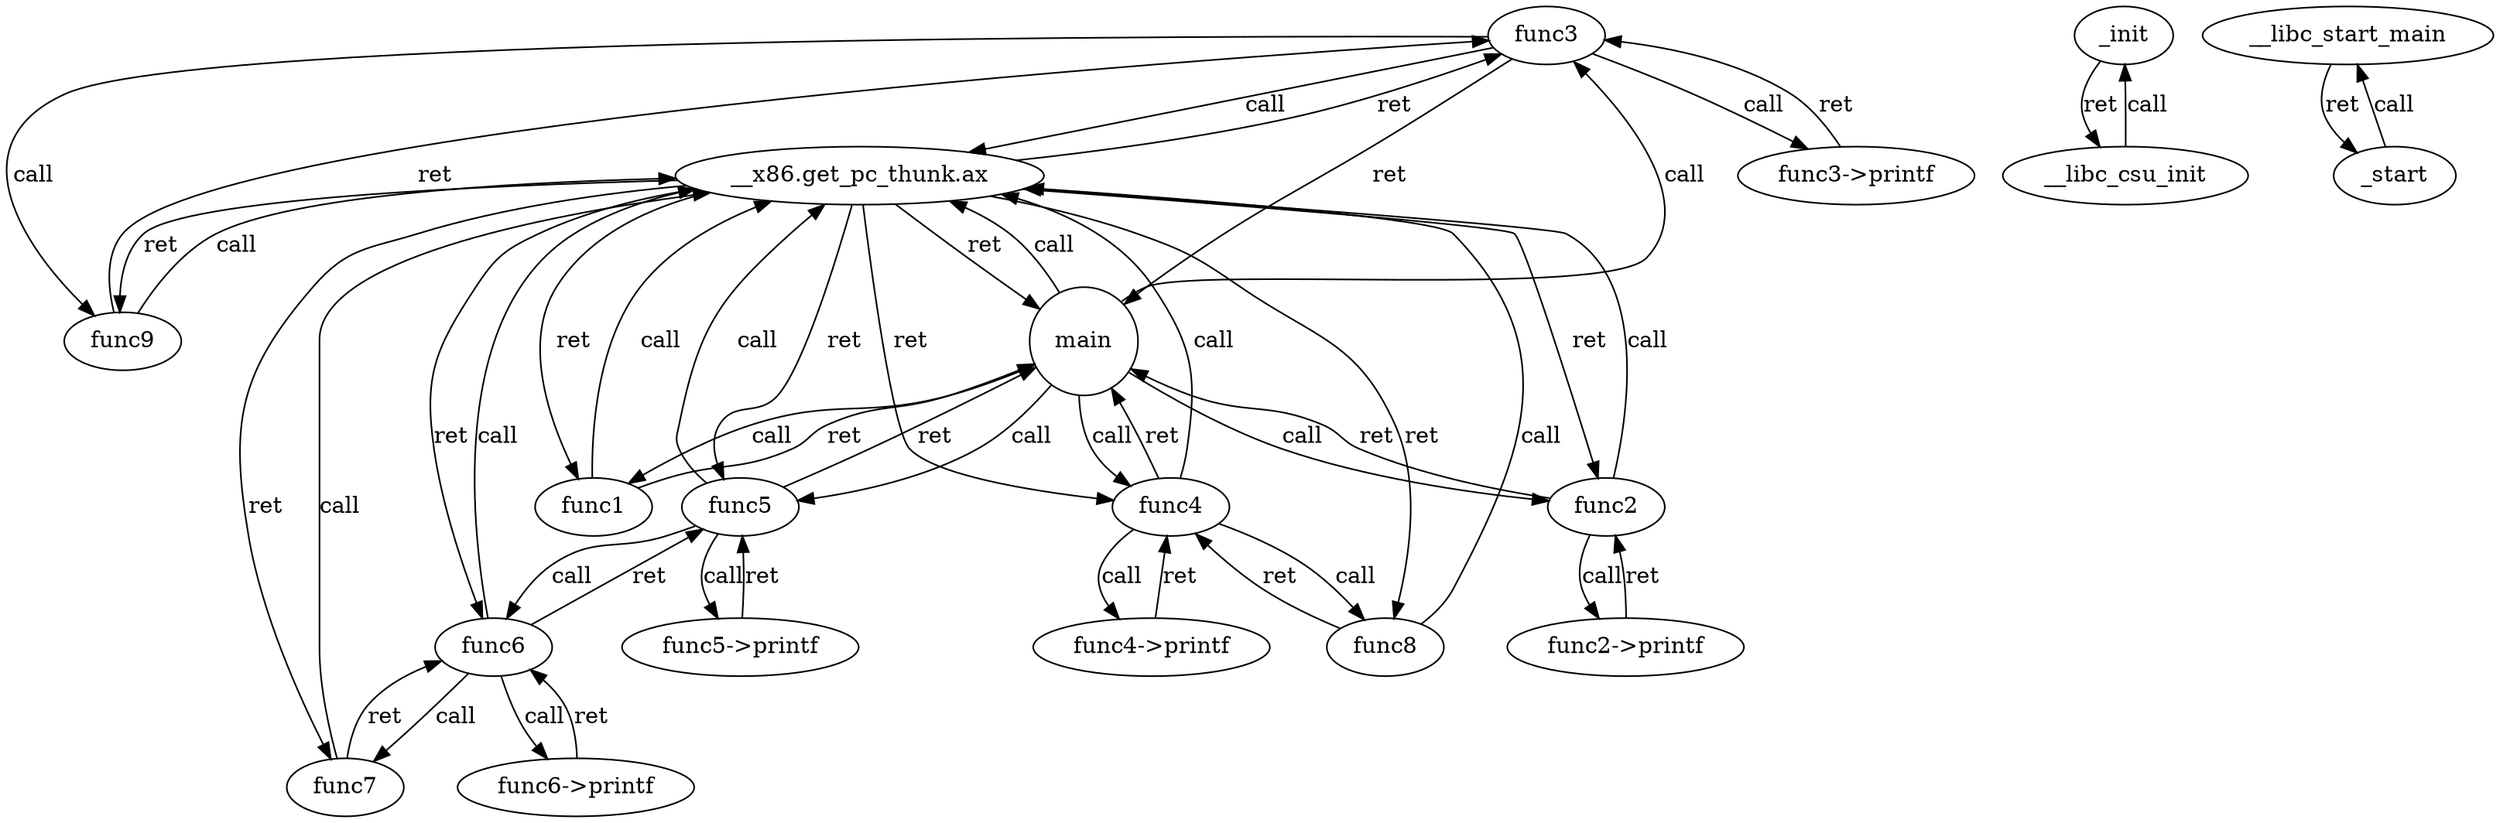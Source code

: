 digraph "output/TestedBin/32-B" {
	func3 [label=func3 attrs=""]
	"__x86.get_pc_thunk.ax" [label="__x86.get_pc_thunk.ax" attrs=""]
	"func3->printf" [label="func3->printf" attrs=""]
	func9 [label=func9 attrs=""]
	func5 [label=func5 attrs=""]
	"func5->printf" [label="func5->printf" attrs=""]
	func6 [label=func6 attrs=""]
	func1 [label=func1 attrs=""]
	func7 [label=func7 attrs=""]
	func4 [label=func4 attrs=""]
	"func4->printf" [label="func4->printf" attrs=""]
	func8 [label=func8 attrs=""]
	func2 [label=func2 attrs=""]
	"func2->printf" [label="func2->printf" attrs=""]
	_init [label=_init attrs=""]
	"func6->printf" [label="func6->printf" attrs=""]
	__libc_start_main [label=__libc_start_main attrs=""]
	main [label=main attrs="" shape=circle]
	func3 -> "__x86.get_pc_thunk.ax" [label=call]
	"__x86.get_pc_thunk.ax" -> func3 [label=ret]
	func3 -> "func3->printf" [label=call]
	"func3->printf" -> func3 [label=ret]
	func3 -> func9 [label=call]
	func9 -> func3 [label=ret]
	func5 -> "__x86.get_pc_thunk.ax" [label=call]
	"__x86.get_pc_thunk.ax" -> func5 [label=ret]
	func5 -> "func5->printf" [label=call]
	"func5->printf" -> func5 [label=ret]
	func5 -> func6 [label=call]
	func6 -> func5 [label=ret]
	func9 -> "__x86.get_pc_thunk.ax" [label=call]
	"__x86.get_pc_thunk.ax" -> func9 [label=ret]
	func1 -> "__x86.get_pc_thunk.ax" [label=call]
	"__x86.get_pc_thunk.ax" -> func1 [label=ret]
	func7 -> "__x86.get_pc_thunk.ax" [label=call]
	"__x86.get_pc_thunk.ax" -> func7 [label=ret]
	func4 -> "__x86.get_pc_thunk.ax" [label=call]
	"__x86.get_pc_thunk.ax" -> func4 [label=ret]
	func4 -> "func4->printf" [label=call]
	"func4->printf" -> func4 [label=ret]
	func4 -> func8 [label=call]
	func8 -> func4 [label=ret]
	func2 -> "__x86.get_pc_thunk.ax" [label=call]
	"__x86.get_pc_thunk.ax" -> func2 [label=ret]
	func2 -> "func2->printf" [label=call]
	"func2->printf" -> func2 [label=ret]
	__libc_csu_init -> _init [label=call]
	_init -> __libc_csu_init [label=ret]
	func8 -> "__x86.get_pc_thunk.ax" [label=call]
	"__x86.get_pc_thunk.ax" -> func8 [label=ret]
	func6 -> "__x86.get_pc_thunk.ax" [label=call]
	"__x86.get_pc_thunk.ax" -> func6 [label=ret]
	func6 -> "func6->printf" [label=call]
	"func6->printf" -> func6 [label=ret]
	func6 -> func7 [label=call]
	func7 -> func6 [label=ret]
	_start -> __libc_start_main [label=call]
	__libc_start_main -> _start [label=ret]
	main -> "__x86.get_pc_thunk.ax" [label=call]
	"__x86.get_pc_thunk.ax" -> main [label=ret]
	main -> func5 [label=call]
	func5 -> main [label=ret]
	main -> func4 [label=call]
	func4 -> main [label=ret]
	main -> func3 [label=call]
	func3 -> main [label=ret]
	main -> func2 [label=call]
	func2 -> main [label=ret]
	main -> func1 [label=call]
	func1 -> main [label=ret]
}
